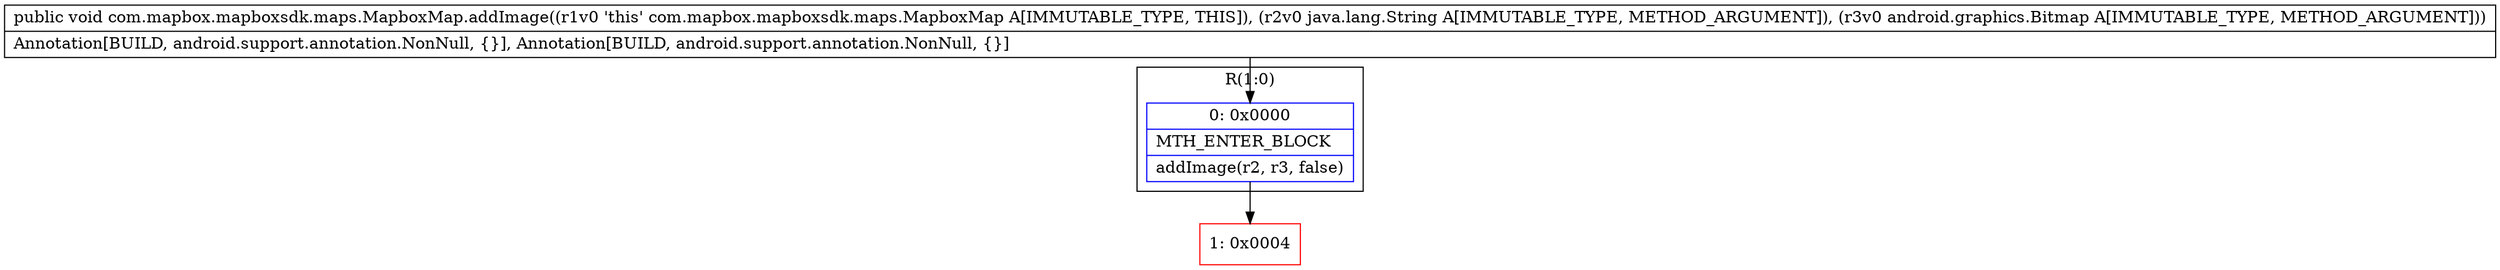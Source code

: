 digraph "CFG forcom.mapbox.mapboxsdk.maps.MapboxMap.addImage(Ljava\/lang\/String;Landroid\/graphics\/Bitmap;)V" {
subgraph cluster_Region_641292944 {
label = "R(1:0)";
node [shape=record,color=blue];
Node_0 [shape=record,label="{0\:\ 0x0000|MTH_ENTER_BLOCK\l|addImage(r2, r3, false)\l}"];
}
Node_1 [shape=record,color=red,label="{1\:\ 0x0004}"];
MethodNode[shape=record,label="{public void com.mapbox.mapboxsdk.maps.MapboxMap.addImage((r1v0 'this' com.mapbox.mapboxsdk.maps.MapboxMap A[IMMUTABLE_TYPE, THIS]), (r2v0 java.lang.String A[IMMUTABLE_TYPE, METHOD_ARGUMENT]), (r3v0 android.graphics.Bitmap A[IMMUTABLE_TYPE, METHOD_ARGUMENT]))  | Annotation[BUILD, android.support.annotation.NonNull, \{\}], Annotation[BUILD, android.support.annotation.NonNull, \{\}]\l}"];
MethodNode -> Node_0;
Node_0 -> Node_1;
}

